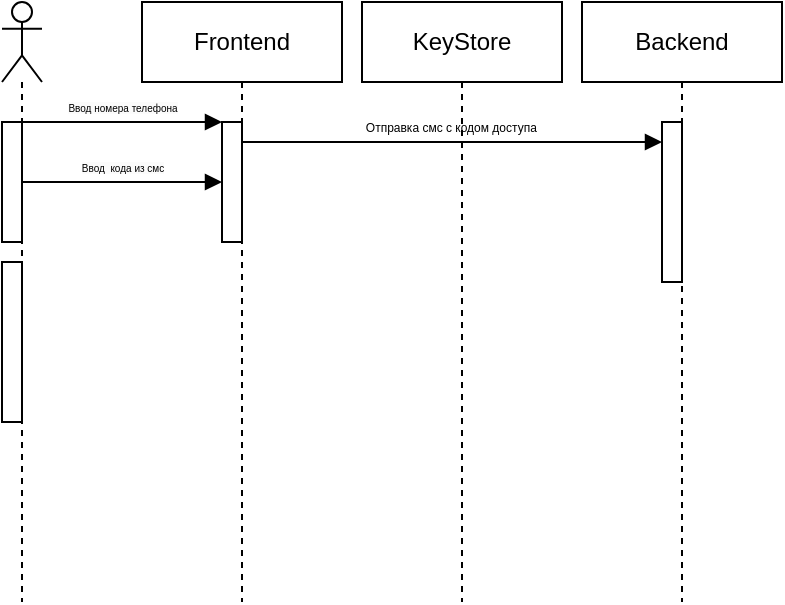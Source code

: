 <mxfile version="24.7.10">
  <diagram name="Page-1" id="2YBvvXClWsGukQMizWep">
    <mxGraphModel dx="478" dy="273" grid="1" gridSize="10" guides="1" tooltips="1" connect="1" arrows="1" fold="1" page="1" pageScale="1" pageWidth="850" pageHeight="1100" math="0" shadow="0">
      <root>
        <mxCell id="0" />
        <mxCell id="1" parent="0" />
        <mxCell id="j4ppFfh7coL_AdbM1LWi-5" value="" style="shape=umlLifeline;perimeter=lifelinePerimeter;whiteSpace=wrap;html=1;container=1;dropTarget=0;collapsible=0;recursiveResize=0;outlineConnect=0;portConstraint=eastwest;newEdgeStyle={&quot;curved&quot;:0,&quot;rounded&quot;:0};participant=umlActor;" vertex="1" parent="1">
          <mxGeometry x="90" y="30" width="20" height="300" as="geometry" />
        </mxCell>
        <mxCell id="j4ppFfh7coL_AdbM1LWi-47" value="" style="html=1;points=[[0,0,0,0,5],[0,1,0,0,-5],[1,0,0,0,5],[1,1,0,0,-5]];perimeter=orthogonalPerimeter;outlineConnect=0;targetShapes=umlLifeline;portConstraint=eastwest;newEdgeStyle={&quot;curved&quot;:0,&quot;rounded&quot;:0};" vertex="1" parent="j4ppFfh7coL_AdbM1LWi-5">
          <mxGeometry y="60" width="10" height="60" as="geometry" />
        </mxCell>
        <mxCell id="j4ppFfh7coL_AdbM1LWi-51" value="" style="html=1;points=[[0,0,0,0,5],[0,1,0,0,-5],[1,0,0,0,5],[1,1,0,0,-5]];perimeter=orthogonalPerimeter;outlineConnect=0;targetShapes=umlLifeline;portConstraint=eastwest;newEdgeStyle={&quot;curved&quot;:0,&quot;rounded&quot;:0};" vertex="1" parent="j4ppFfh7coL_AdbM1LWi-5">
          <mxGeometry y="130" width="10" height="80" as="geometry" />
        </mxCell>
        <mxCell id="j4ppFfh7coL_AdbM1LWi-7" value="Frontend" style="shape=umlLifeline;perimeter=lifelinePerimeter;whiteSpace=wrap;html=1;container=1;dropTarget=0;collapsible=0;recursiveResize=0;outlineConnect=0;portConstraint=eastwest;newEdgeStyle={&quot;edgeStyle&quot;:&quot;elbowEdgeStyle&quot;,&quot;elbow&quot;:&quot;vertical&quot;,&quot;curved&quot;:0,&quot;rounded&quot;:0};" vertex="1" parent="1">
          <mxGeometry x="160" y="30" width="100" height="300" as="geometry" />
        </mxCell>
        <mxCell id="j4ppFfh7coL_AdbM1LWi-48" value="" style="html=1;points=[[0,0,0,0,5],[0,1,0,0,-5],[1,0,0,0,5],[1,1,0,0,-5]];perimeter=orthogonalPerimeter;outlineConnect=0;targetShapes=umlLifeline;portConstraint=eastwest;newEdgeStyle={&quot;curved&quot;:0,&quot;rounded&quot;:0};" vertex="1" parent="j4ppFfh7coL_AdbM1LWi-7">
          <mxGeometry x="40" y="60" width="10" height="60" as="geometry" />
        </mxCell>
        <mxCell id="j4ppFfh7coL_AdbM1LWi-8" value="Backend" style="shape=umlLifeline;perimeter=lifelinePerimeter;whiteSpace=wrap;html=1;container=1;dropTarget=0;collapsible=0;recursiveResize=0;outlineConnect=0;portConstraint=eastwest;newEdgeStyle={&quot;edgeStyle&quot;:&quot;elbowEdgeStyle&quot;,&quot;elbow&quot;:&quot;vertical&quot;,&quot;curved&quot;:0,&quot;rounded&quot;:0};" vertex="1" parent="1">
          <mxGeometry x="380" y="30" width="100" height="300" as="geometry" />
        </mxCell>
        <mxCell id="j4ppFfh7coL_AdbM1LWi-53" value="" style="html=1;points=[[0,0,0,0,5],[0,1,0,0,-5],[1,0,0,0,5],[1,1,0,0,-5]];perimeter=orthogonalPerimeter;outlineConnect=0;targetShapes=umlLifeline;portConstraint=eastwest;newEdgeStyle={&quot;curved&quot;:0,&quot;rounded&quot;:0};" vertex="1" parent="j4ppFfh7coL_AdbM1LWi-8">
          <mxGeometry x="40" y="60" width="10" height="80" as="geometry" />
        </mxCell>
        <mxCell id="j4ppFfh7coL_AdbM1LWi-18" value="&lt;span style=&quot;font-size: 5px; background-color: rgb(251, 251, 251);&quot;&gt;Ввод номера телефона&lt;/span&gt;" style="html=1;verticalAlign=bottom;endArrow=block;curved=0;rounded=0;" edge="1" parent="1">
          <mxGeometry x="0.003" width="80" relative="1" as="geometry">
            <mxPoint x="100" y="90" as="sourcePoint" />
            <mxPoint x="200" y="90" as="targetPoint" />
            <mxPoint as="offset" />
          </mxGeometry>
        </mxCell>
        <mxCell id="j4ppFfh7coL_AdbM1LWi-19" value="&lt;div style=&quot;&quot;&gt;&lt;span style=&quot;font-size: 6px;&quot;&gt;Отправка смс с кодом доступа&amp;nbsp;&lt;/span&gt;&lt;/div&gt;" style="html=1;verticalAlign=bottom;endArrow=block;curved=0;rounded=0;align=center;" edge="1" parent="1">
          <mxGeometry width="80" relative="1" as="geometry">
            <mxPoint x="209.997" y="100" as="sourcePoint" />
            <mxPoint x="420" y="100" as="targetPoint" />
            <Array as="points">
              <mxPoint x="400" y="100" />
            </Array>
          </mxGeometry>
        </mxCell>
        <mxCell id="j4ppFfh7coL_AdbM1LWi-41" value="KeyStore" style="shape=umlLifeline;perimeter=lifelinePerimeter;whiteSpace=wrap;html=1;container=1;dropTarget=0;collapsible=0;recursiveResize=0;outlineConnect=0;portConstraint=eastwest;newEdgeStyle={&quot;curved&quot;:0,&quot;rounded&quot;:0};" vertex="1" parent="1">
          <mxGeometry x="270" y="30" width="100" height="300" as="geometry" />
        </mxCell>
        <mxCell id="j4ppFfh7coL_AdbM1LWi-42" value="&lt;span style=&quot;font-size: 5px; background-color: rgb(251, 251, 251);&quot;&gt;Ввод&amp;nbsp; кода из смс&lt;/span&gt;" style="html=1;verticalAlign=bottom;endArrow=block;curved=0;rounded=0;" edge="1" parent="1">
          <mxGeometry x="0.003" width="80" relative="1" as="geometry">
            <mxPoint x="100" y="120" as="sourcePoint" />
            <mxPoint x="200" y="120" as="targetPoint" />
            <mxPoint as="offset" />
          </mxGeometry>
        </mxCell>
      </root>
    </mxGraphModel>
  </diagram>
</mxfile>
